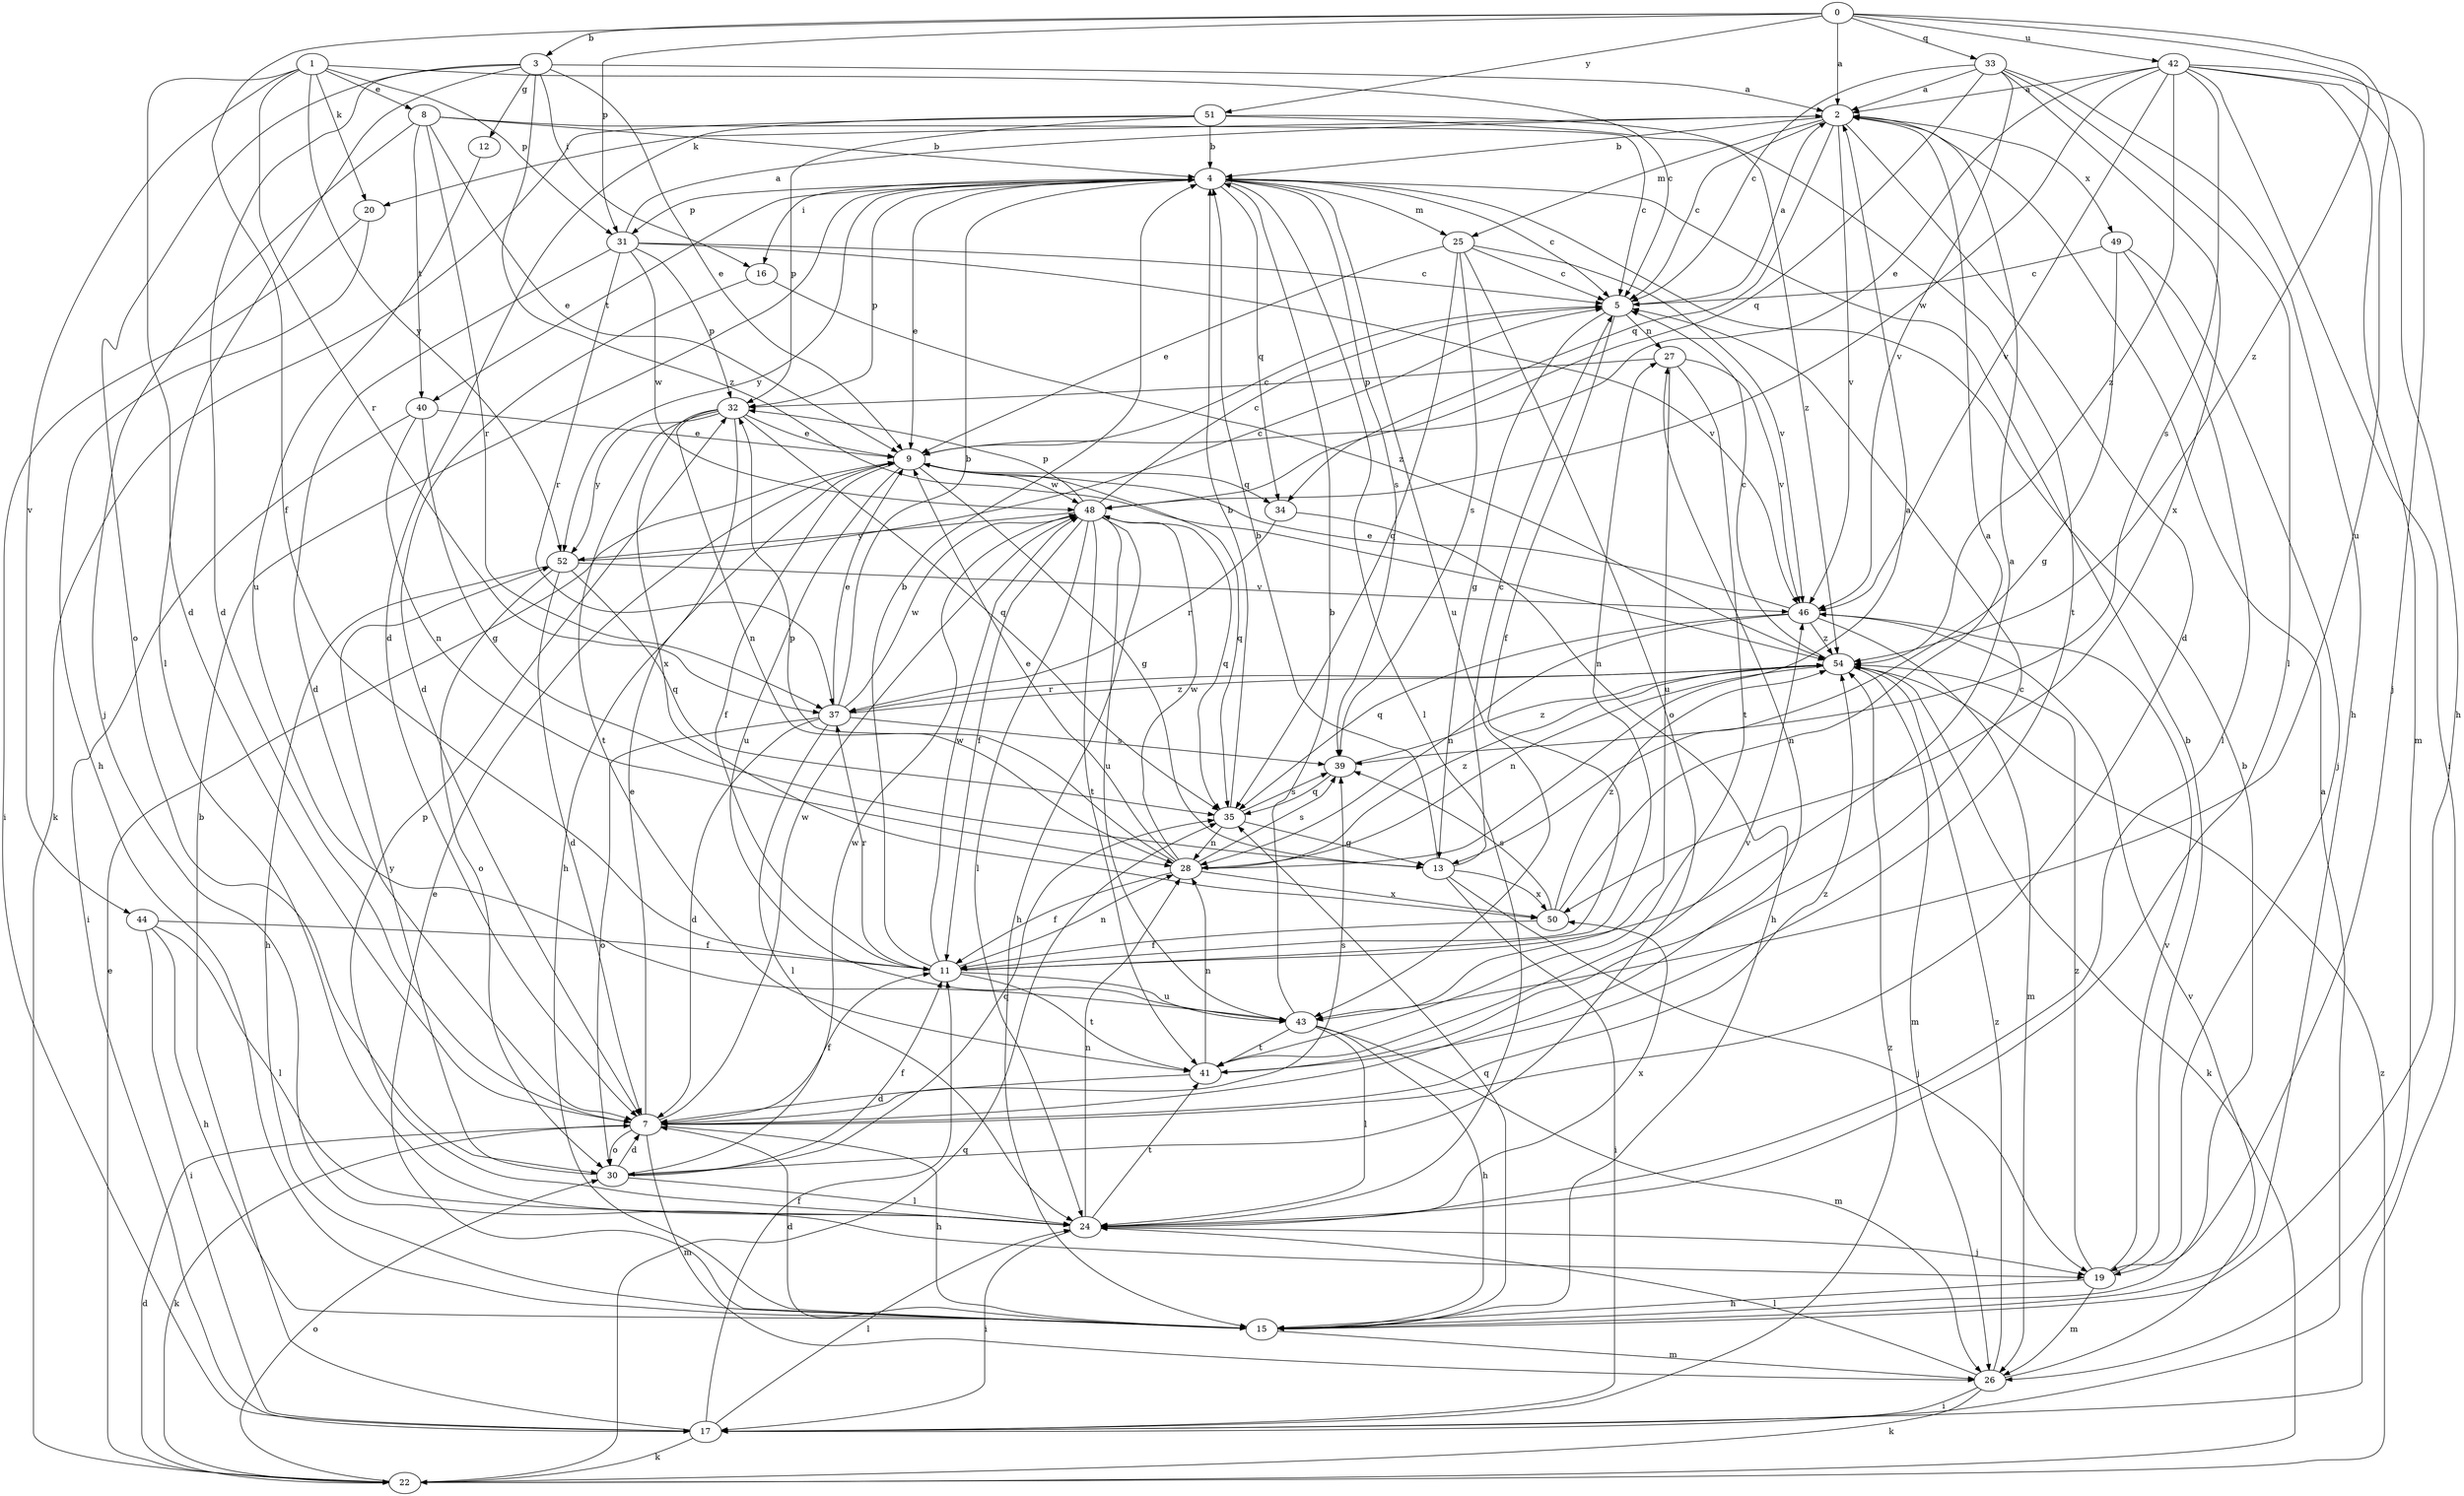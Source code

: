 strict digraph  {
0;
1;
2;
3;
4;
5;
7;
8;
9;
11;
12;
13;
15;
16;
17;
19;
20;
22;
24;
25;
26;
27;
28;
30;
31;
32;
33;
34;
35;
37;
39;
40;
41;
42;
43;
44;
46;
48;
49;
50;
51;
52;
54;
0 -> 2  [label=a];
0 -> 3  [label=b];
0 -> 11  [label=f];
0 -> 31  [label=p];
0 -> 33  [label=q];
0 -> 42  [label=u];
0 -> 43  [label=u];
0 -> 51  [label=y];
0 -> 54  [label=z];
1 -> 5  [label=c];
1 -> 7  [label=d];
1 -> 8  [label=e];
1 -> 20  [label=k];
1 -> 31  [label=p];
1 -> 37  [label=r];
1 -> 44  [label=v];
1 -> 52  [label=y];
2 -> 4  [label=b];
2 -> 5  [label=c];
2 -> 7  [label=d];
2 -> 20  [label=k];
2 -> 25  [label=m];
2 -> 34  [label=q];
2 -> 46  [label=v];
2 -> 49  [label=x];
3 -> 2  [label=a];
3 -> 7  [label=d];
3 -> 9  [label=e];
3 -> 12  [label=g];
3 -> 16  [label=i];
3 -> 24  [label=l];
3 -> 30  [label=o];
3 -> 54  [label=z];
4 -> 5  [label=c];
4 -> 9  [label=e];
4 -> 16  [label=i];
4 -> 24  [label=l];
4 -> 25  [label=m];
4 -> 31  [label=p];
4 -> 32  [label=p];
4 -> 34  [label=q];
4 -> 39  [label=s];
4 -> 40  [label=t];
4 -> 43  [label=u];
4 -> 52  [label=y];
5 -> 2  [label=a];
5 -> 11  [label=f];
5 -> 13  [label=g];
5 -> 27  [label=n];
7 -> 9  [label=e];
7 -> 11  [label=f];
7 -> 15  [label=h];
7 -> 22  [label=k];
7 -> 26  [label=m];
7 -> 27  [label=n];
7 -> 30  [label=o];
7 -> 39  [label=s];
7 -> 48  [label=w];
7 -> 54  [label=z];
8 -> 4  [label=b];
8 -> 5  [label=c];
8 -> 9  [label=e];
8 -> 19  [label=j];
8 -> 37  [label=r];
8 -> 40  [label=t];
9 -> 5  [label=c];
9 -> 11  [label=f];
9 -> 13  [label=g];
9 -> 34  [label=q];
9 -> 35  [label=q];
9 -> 43  [label=u];
9 -> 48  [label=w];
11 -> 2  [label=a];
11 -> 4  [label=b];
11 -> 27  [label=n];
11 -> 28  [label=n];
11 -> 37  [label=r];
11 -> 41  [label=t];
11 -> 43  [label=u];
11 -> 48  [label=w];
12 -> 43  [label=u];
13 -> 4  [label=b];
13 -> 5  [label=c];
13 -> 17  [label=i];
13 -> 19  [label=j];
13 -> 50  [label=x];
15 -> 4  [label=b];
15 -> 7  [label=d];
15 -> 9  [label=e];
15 -> 26  [label=m];
15 -> 35  [label=q];
16 -> 7  [label=d];
16 -> 54  [label=z];
17 -> 2  [label=a];
17 -> 4  [label=b];
17 -> 11  [label=f];
17 -> 22  [label=k];
17 -> 24  [label=l];
17 -> 54  [label=z];
19 -> 4  [label=b];
19 -> 15  [label=h];
19 -> 26  [label=m];
19 -> 46  [label=v];
19 -> 54  [label=z];
20 -> 15  [label=h];
20 -> 17  [label=i];
22 -> 7  [label=d];
22 -> 9  [label=e];
22 -> 30  [label=o];
22 -> 35  [label=q];
22 -> 54  [label=z];
24 -> 17  [label=i];
24 -> 19  [label=j];
24 -> 28  [label=n];
24 -> 32  [label=p];
24 -> 41  [label=t];
24 -> 50  [label=x];
25 -> 5  [label=c];
25 -> 9  [label=e];
25 -> 30  [label=o];
25 -> 35  [label=q];
25 -> 39  [label=s];
25 -> 46  [label=v];
26 -> 17  [label=i];
26 -> 22  [label=k];
26 -> 24  [label=l];
26 -> 46  [label=v];
26 -> 54  [label=z];
27 -> 32  [label=p];
27 -> 41  [label=t];
27 -> 43  [label=u];
27 -> 46  [label=v];
28 -> 2  [label=a];
28 -> 9  [label=e];
28 -> 11  [label=f];
28 -> 32  [label=p];
28 -> 39  [label=s];
28 -> 48  [label=w];
28 -> 50  [label=x];
28 -> 54  [label=z];
30 -> 7  [label=d];
30 -> 11  [label=f];
30 -> 24  [label=l];
30 -> 35  [label=q];
30 -> 48  [label=w];
30 -> 52  [label=y];
31 -> 2  [label=a];
31 -> 5  [label=c];
31 -> 7  [label=d];
31 -> 32  [label=p];
31 -> 37  [label=r];
31 -> 46  [label=v];
31 -> 48  [label=w];
32 -> 9  [label=e];
32 -> 15  [label=h];
32 -> 28  [label=n];
32 -> 35  [label=q];
32 -> 41  [label=t];
32 -> 50  [label=x];
32 -> 52  [label=y];
33 -> 2  [label=a];
33 -> 5  [label=c];
33 -> 15  [label=h];
33 -> 24  [label=l];
33 -> 46  [label=v];
33 -> 48  [label=q];
33 -> 50  [label=x];
34 -> 15  [label=h];
34 -> 37  [label=r];
35 -> 4  [label=b];
35 -> 13  [label=g];
35 -> 28  [label=n];
35 -> 39  [label=s];
37 -> 4  [label=b];
37 -> 7  [label=d];
37 -> 9  [label=e];
37 -> 24  [label=l];
37 -> 30  [label=o];
37 -> 39  [label=s];
37 -> 48  [label=w];
37 -> 54  [label=z];
39 -> 35  [label=q];
39 -> 54  [label=z];
40 -> 9  [label=e];
40 -> 13  [label=g];
40 -> 17  [label=i];
40 -> 28  [label=n];
41 -> 5  [label=c];
41 -> 7  [label=d];
41 -> 28  [label=n];
41 -> 46  [label=v];
42 -> 2  [label=a];
42 -> 9  [label=e];
42 -> 15  [label=h];
42 -> 17  [label=i];
42 -> 19  [label=j];
42 -> 26  [label=m];
42 -> 39  [label=s];
42 -> 46  [label=v];
42 -> 48  [label=w];
42 -> 54  [label=z];
43 -> 4  [label=b];
43 -> 15  [label=h];
43 -> 24  [label=l];
43 -> 26  [label=m];
43 -> 41  [label=t];
44 -> 11  [label=f];
44 -> 15  [label=h];
44 -> 17  [label=i];
44 -> 24  [label=l];
46 -> 9  [label=e];
46 -> 26  [label=m];
46 -> 28  [label=n];
46 -> 35  [label=q];
46 -> 54  [label=z];
48 -> 5  [label=c];
48 -> 11  [label=f];
48 -> 15  [label=h];
48 -> 24  [label=l];
48 -> 32  [label=p];
48 -> 35  [label=q];
48 -> 41  [label=t];
48 -> 43  [label=u];
48 -> 52  [label=y];
49 -> 5  [label=c];
49 -> 13  [label=g];
49 -> 19  [label=j];
49 -> 24  [label=l];
50 -> 2  [label=a];
50 -> 11  [label=f];
50 -> 39  [label=s];
50 -> 54  [label=z];
51 -> 4  [label=b];
51 -> 7  [label=d];
51 -> 22  [label=k];
51 -> 32  [label=p];
51 -> 41  [label=t];
51 -> 54  [label=z];
52 -> 5  [label=c];
52 -> 7  [label=d];
52 -> 15  [label=h];
52 -> 30  [label=o];
52 -> 35  [label=q];
52 -> 46  [label=v];
54 -> 5  [label=c];
54 -> 22  [label=k];
54 -> 26  [label=m];
54 -> 28  [label=n];
54 -> 37  [label=r];
}
